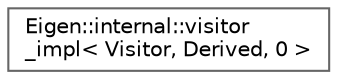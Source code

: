 digraph "Graphical Class Hierarchy"
{
 // LATEX_PDF_SIZE
  bgcolor="transparent";
  edge [fontname=Helvetica,fontsize=10,labelfontname=Helvetica,labelfontsize=10];
  node [fontname=Helvetica,fontsize=10,shape=box,height=0.2,width=0.4];
  rankdir="LR";
  Node0 [id="Node000000",label="Eigen::internal::visitor\l_impl\< Visitor, Derived, 0 \>",height=0.2,width=0.4,color="grey40", fillcolor="white", style="filled",URL="$structEigen_1_1internal_1_1visitor__impl_3_01Visitor_00_01Derived_00_010_01_4.html",tooltip=" "];
}
